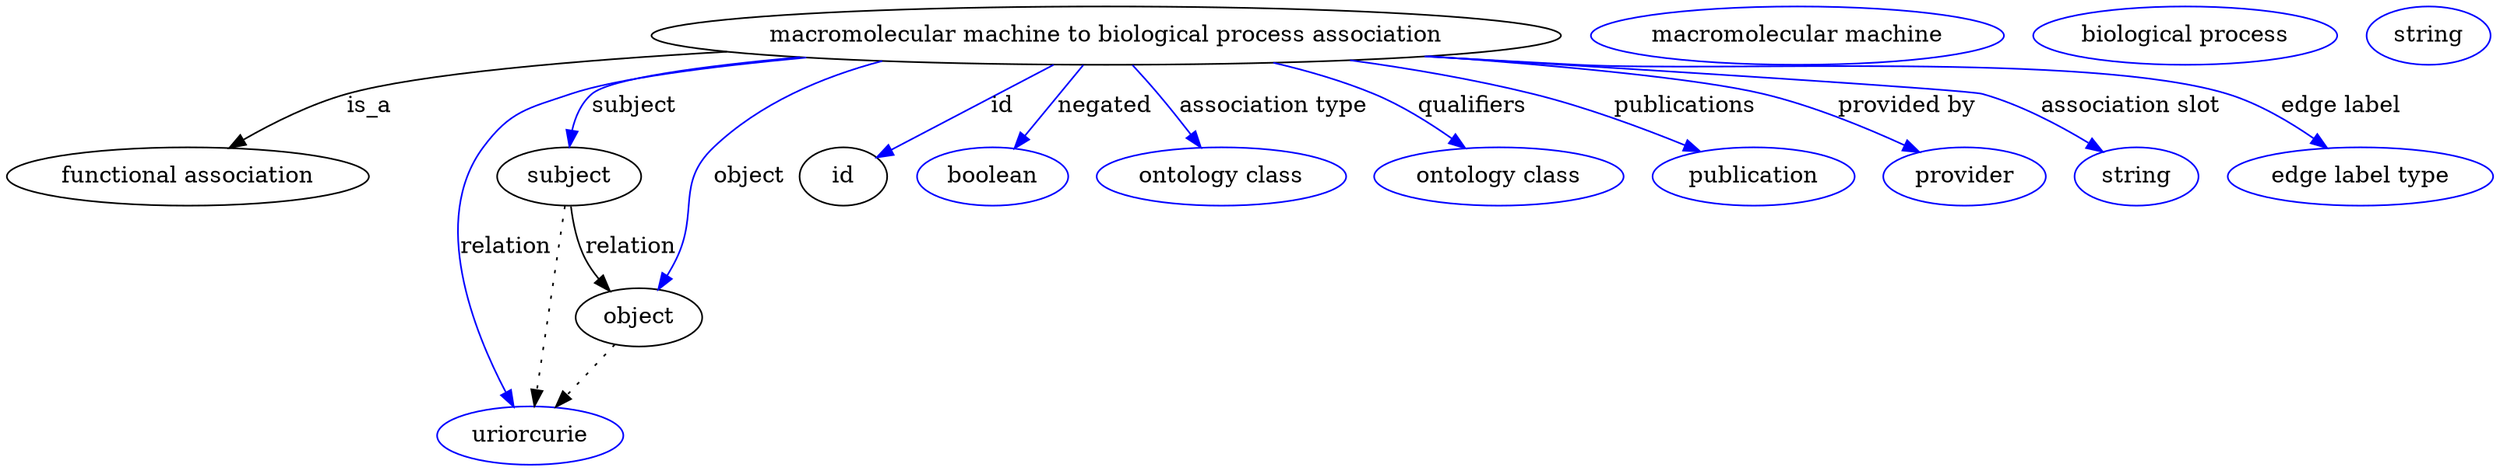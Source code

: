 digraph {
	graph [bb="0,0,1276.1,283"];
	node [label="\N"];
	"macromolecular machine to biological process association"	 [height=0.5,
		label="macromolecular machine to biological process association",
		pos="571.74,265",
		width=6.0661];
	"functional association"	 [height=0.5,
		pos="87.742,178",
		width=2.4373];
	"macromolecular machine to biological process association" -> "functional association"	 [label=is_a,
		lp="178.74,221.5",
		pos="e,109.02,195.6 379.06,256.48 295.04,250.99 206.86,242.32 167.74,229 149.79,222.89 131.81,211.96 117.46,201.79"];
	subject	 [height=0.5,
		pos="278.74,178",
		width=0.99297];
	"macromolecular machine to biological process association" -> subject	 [color=blue,
		label=subject,
		lp="317.24,221.5",
		pos="e,280.78,196.09 421.85,251.88 363.7,245.55 308.42,237.5 297.74,229 290.57,223.29 286.1,214.58 283.33,205.97",
		style=solid];
	relation	 [color=blue,
		height=0.5,
		label=uriorcurie,
		pos="260.74,18",
		width=1.2638];
	"macromolecular machine to biological process association" -> relation	 [color=blue,
		label=relation,
		lp="242.74,134.5",
		pos="e,250.97,35.659 417.36,252.21 362.46,246.3 308.02,238.46 282.74,229 258.15,219.79 247.34,218.46 233.74,196 205.06,148.63 229.01,\
81.572 246.48,44.765",
		style=solid];
	object	 [height=0.5,
		pos="320.74,91",
		width=0.9027];
	"macromolecular machine to biological process association" -> object	 [color=blue,
		label=object,
		lp="376.74,178",
		pos="e,328.9,108.44 496.32,248.07 443.68,234.88 379.45,215.57 359.74,196 336.8,173.22 348.43,157.14 336.74,127 335.56,123.94 334.25,120.76 \
332.91,117.62",
		style=solid];
	id	 [height=0.5,
		pos="429.74,178",
		width=0.75];
	"macromolecular machine to biological process association" -> id	 [color=blue,
		label=id,
		lp="515.24,221.5",
		pos="e,449.97,190.39 542.32,246.97 517.83,231.97 483.15,210.72 458.77,195.78",
		style=solid];
	negated	 [color=blue,
		height=0.5,
		label=boolean,
		pos="512.74,178",
		width=1.0652];
	"macromolecular machine to biological process association" -> negated	 [color=blue,
		label=negated,
		lp="568.24,221.5",
		pos="e,524.55,195.41 559.52,246.97 551.1,234.56 539.79,217.88 530.39,204.03",
		style=solid];
	"association type"	 [color=blue,
		height=0.5,
		label="ontology class",
		pos="630.74,178",
		width=1.7151];
	"macromolecular machine to biological process association" -> "association type"	 [color=blue,
		label="association type",
		lp="649.74,221.5",
		pos="e,618.73,195.71 583.97,246.97 592.33,234.64 603.55,218.1 612.91,204.3",
		style=solid];
	qualifiers	 [color=blue,
		height=0.5,
		label="ontology class",
		pos="771.74,178",
		width=1.7151];
	"macromolecular machine to biological process association" -> qualifiers	 [color=blue,
		label=qualifiers,
		lp="749.74,221.5",
		pos="e,750.86,195.14 646.17,248.07 663.5,242.95 681.59,236.62 697.74,229 713.48,221.57 729.56,210.93 742.69,201.29",
		style=solid];
	publications	 [color=blue,
		height=0.5,
		label=publication,
		pos="901.74,178",
		width=1.3902];
	"macromolecular machine to biological process association" -> publications	 [color=blue,
		label=publications,
		lp="855.24,221.5",
		pos="e,871.84,192.73 687.5,249.7 717.83,244.41 750.28,237.59 779.74,229 808.22,220.7 839.02,207.79 862.56,197.03",
		style=solid];
	"provided by"	 [color=blue,
		height=0.5,
		label=provider,
		pos="1009.7,178",
		width=1.1193];
	"macromolecular machine to biological process association" -> "provided by"	 [color=blue,
		label="provided by",
		lp="969.74,221.5",
		pos="e,983.61,192.1 725.28,252.14 791.58,245.69 861.12,237.46 892.74,229 921.21,221.38 951.68,207.92 974.38,196.73",
		style=solid];
	"association slot"	 [color=blue,
		height=0.5,
		label=string,
		pos="1098.7,178",
		width=0.84854];
	"macromolecular machine to biological process association" -> "association slot"	 [color=blue,
		label="association slot",
		lp="1083.7,221.5",
		pos="e,1079.4,191.95 728.3,252.42 851.59,242.46 1003.3,230.04 1006.7,229 1029.7,222.05 1053.2,208.84 1070.8,197.6",
		style=solid];
	"edge label"	 [color=blue,
		height=0.5,
		label="edge label type",
		pos="1211.7,178",
		width=1.7873];
	"macromolecular machine to biological process association" -> "edge label"	 [color=blue,
		label="edge label",
		lp="1188.7,221.5",
		pos="e,1190.9,195.07 726.54,252.27 751.03,250.4 776.07,248.58 799.74,247 873.02,242.11 1059.7,251.09 1129.7,229 1148.7,223.02 1167.7,\
211.62 1182.7,201.11",
		style=solid];
	subject -> relation	 [pos="e,262.79,36.223 276.71,159.96 273.61,132.35 267.65,79.375 263.95,46.525",
		style=dotted];
	subject -> object	 [label=relation,
		lp="315.74,134.5",
		pos="e,307.13,107.49 282.88,159.99 285.54,149.97 289.5,137.45 294.74,127 296.65,123.2 298.94,119.37 301.36,115.69"];
	"functional association_subject"	 [color=blue,
		height=0.5,
		label="macromolecular machine",
		pos="909.74,265",
		width=2.8164];
	object -> relation	 [pos="e,274.93,35.261 307.13,74.435 299.54,65.207 289.94,53.528 281.45,43.191",
		style=dotted];
	"macromolecular machine to biological process association_object"	 [color=blue,
		height=0.5,
		label="biological process",
		pos="1103.7,265",
		width=2.0762];
	association_id	 [color=blue,
		height=0.5,
		label=string,
		pos="1226.7,265",
		width=0.84854];
}
